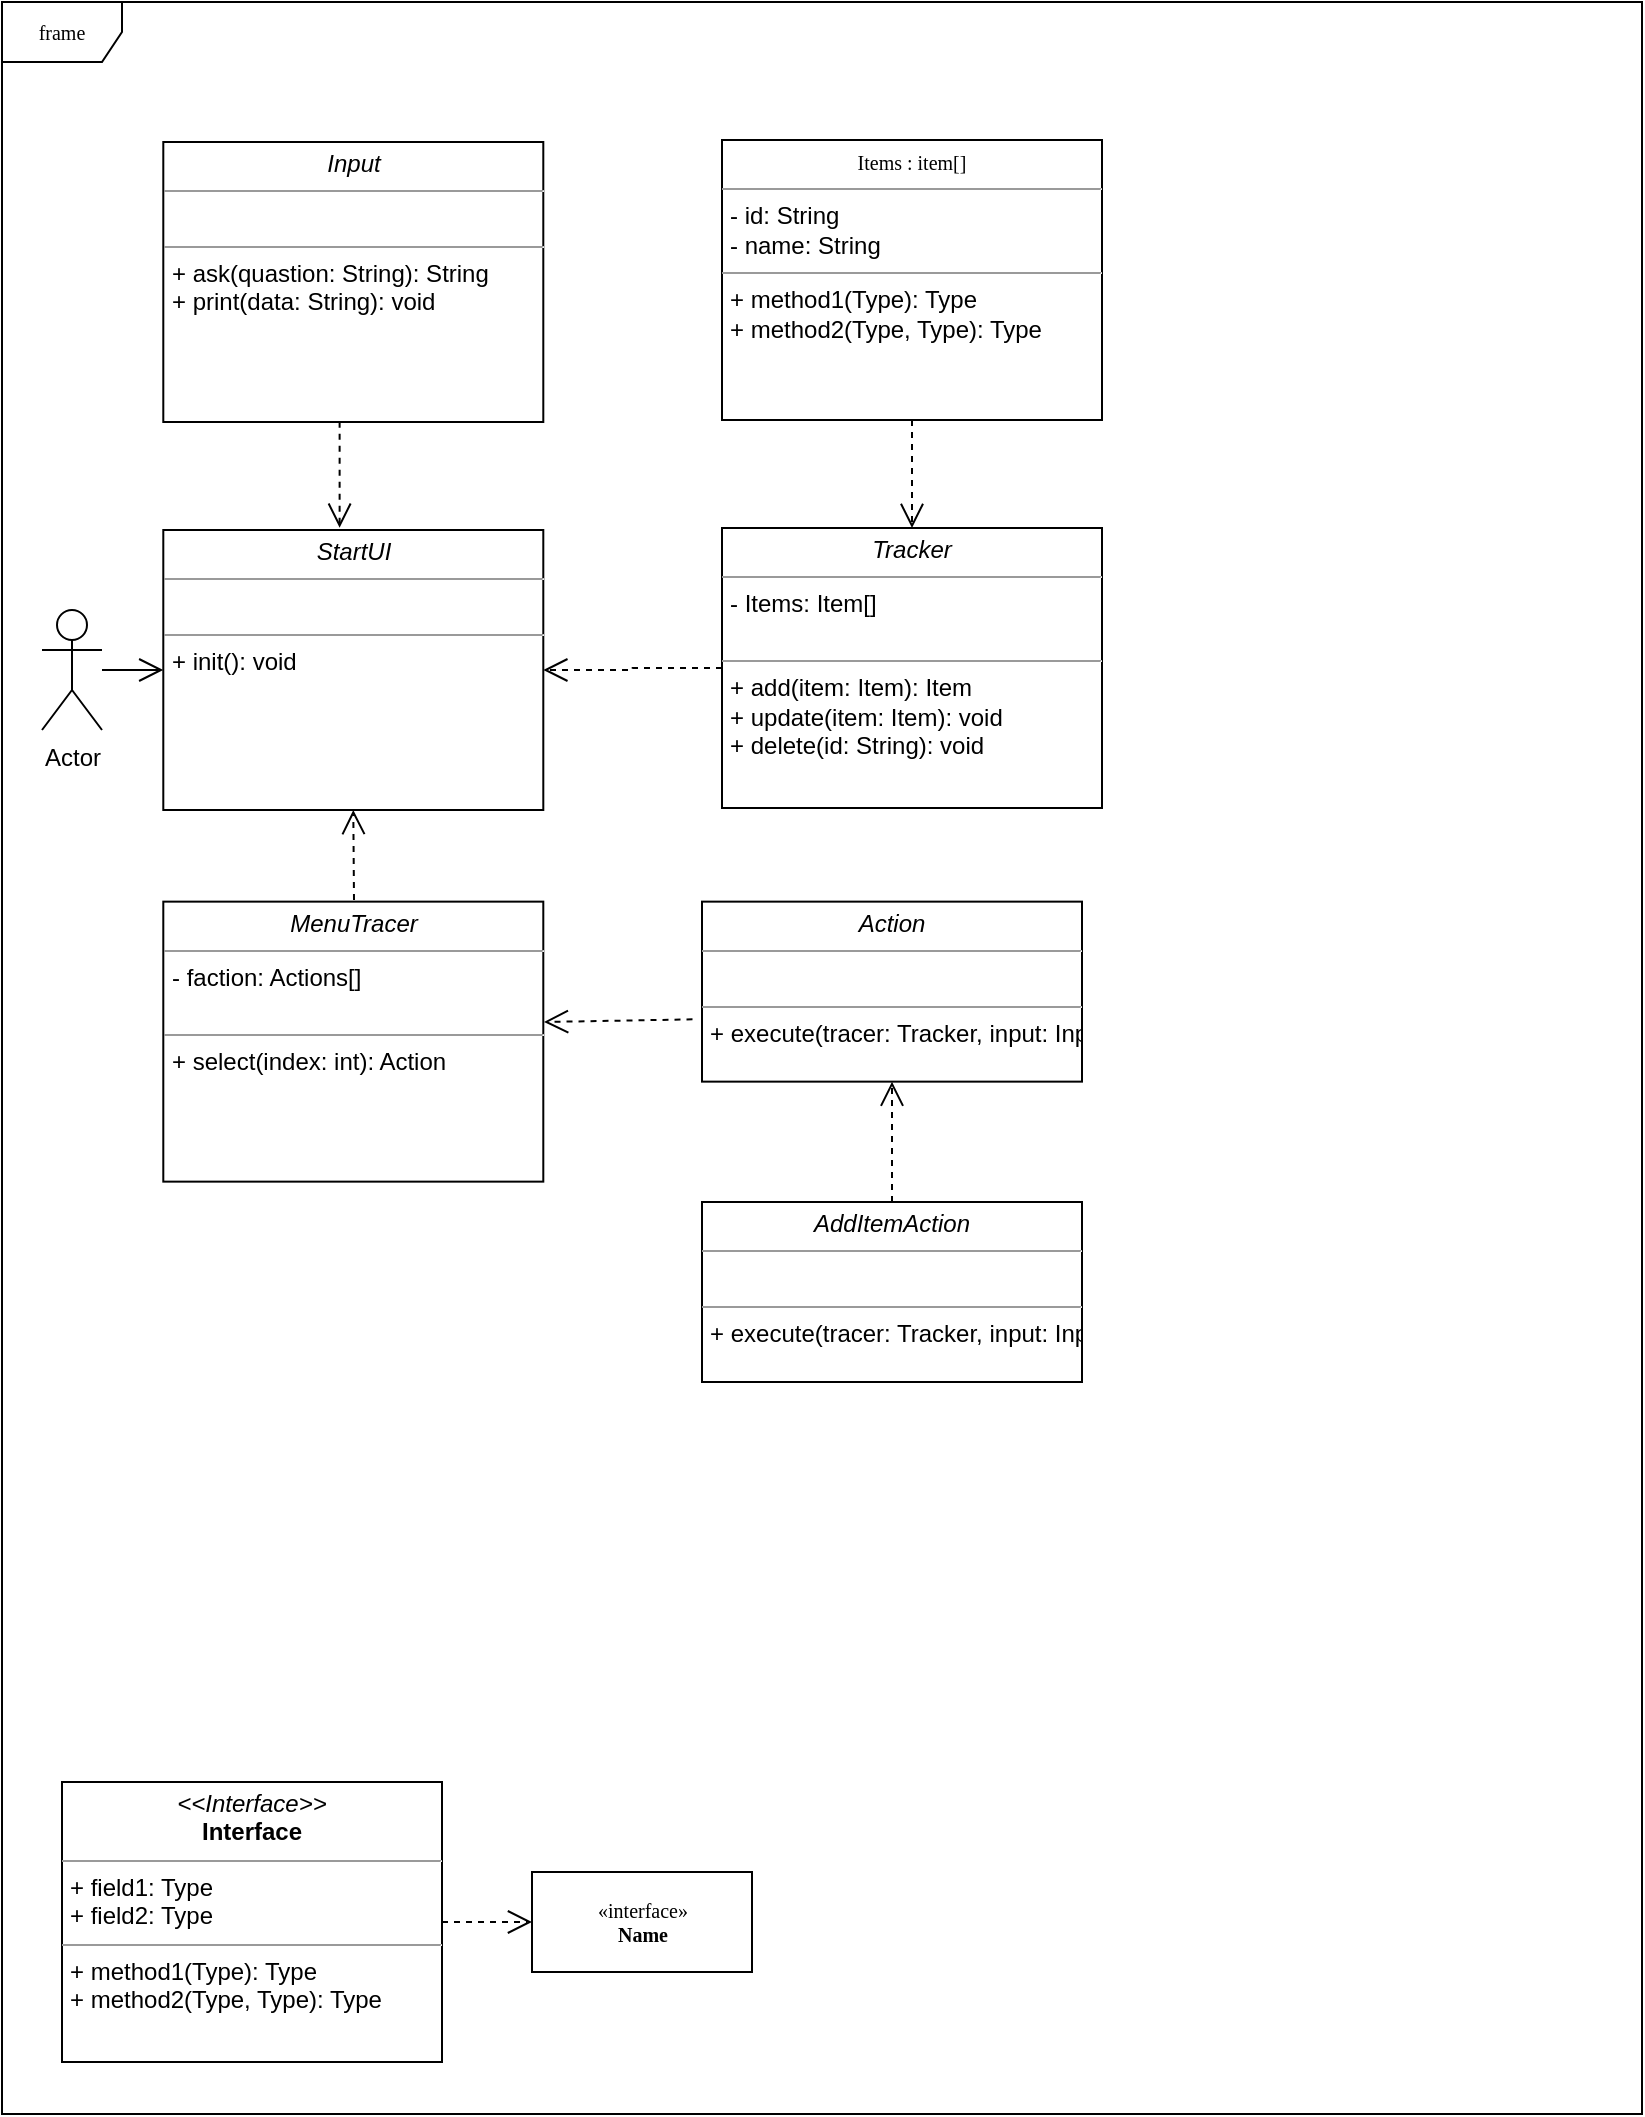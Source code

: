 <mxfile version="12.4.7" type="device"><diagram name="Page-1" id="c4acf3e9-155e-7222-9cf6-157b1a14988f"><mxGraphModel dx="873" dy="879" grid="1" gridSize="10" guides="1" tooltips="1" connect="1" arrows="1" fold="1" page="1" pageScale="1" pageWidth="850" pageHeight="1100" background="#ffffff" math="0" shadow="0"><root><mxCell id="0"/><mxCell id="1" parent="0"/><mxCell id="17acba5748e5396b-1" value="frame" style="shape=umlFrame;whiteSpace=wrap;html=1;rounded=0;shadow=0;comic=0;labelBackgroundColor=none;strokeWidth=1;fontFamily=Verdana;fontSize=10;align=center;" parent="1" vertex="1"><mxGeometry x="50" y="30" width="820" height="1056" as="geometry"/></mxCell><mxCell id="5d2195bd80daf111-10" value="&lt;p style=&quot;margin: 0px ; margin-top: 4px ; text-align: center&quot;&gt;&lt;i&gt;StartUI&lt;/i&gt;&lt;/p&gt;&lt;hr size=&quot;1&quot;&gt;&lt;p style=&quot;margin: 0px ; margin-left: 4px&quot;&gt;&lt;br&gt;&lt;/p&gt;&lt;hr size=&quot;1&quot;&gt;&lt;p style=&quot;margin: 0px ; margin-left: 4px&quot;&gt;+ init(): void&lt;br&gt;&lt;br&gt;&lt;/p&gt;" style="verticalAlign=top;align=left;overflow=fill;fontSize=12;fontFamily=Helvetica;html=1;rounded=0;shadow=0;comic=0;labelBackgroundColor=none;strokeWidth=1" parent="1" vertex="1"><mxGeometry x="130.65" y="294" width="190" height="140" as="geometry"/></mxCell><mxCell id="5d2195bd80daf111-11" value="&lt;p style=&quot;margin: 0px ; margin-top: 4px ; text-align: center&quot;&gt;&lt;i&gt;Action&lt;/i&gt;&lt;/p&gt;&lt;hr size=&quot;1&quot;&gt;&lt;p style=&quot;margin: 0px ; margin-left: 4px&quot;&gt;&lt;br&gt;&lt;/p&gt;&lt;hr size=&quot;1&quot;&gt;&lt;p style=&quot;margin: 0px ; margin-left: 4px&quot;&gt;+ execute(tracer: Tracker, input: Input): void&lt;br&gt;&lt;br&gt;&lt;/p&gt;" style="verticalAlign=top;align=left;overflow=fill;fontSize=12;fontFamily=Helvetica;html=1;rounded=0;shadow=0;comic=0;labelBackgroundColor=none;strokeWidth=1" parent="1" vertex="1"><mxGeometry x="400" y="479.82" width="190" height="90" as="geometry"/></mxCell><mxCell id="5d2195bd80daf111-12" value="&lt;p style=&quot;margin: 0px ; margin-top: 4px ; text-align: center&quot;&gt;&lt;i&gt;MenuTracer&lt;/i&gt;&lt;/p&gt;&lt;hr size=&quot;1&quot;&gt;&lt;p style=&quot;margin: 0px ; margin-left: 4px&quot;&gt;- faction: Actions[]&lt;br&gt;&lt;br&gt;&lt;/p&gt;&lt;hr size=&quot;1&quot;&gt;&lt;p style=&quot;margin: 0px ; margin-left: 4px&quot;&gt;+ select(index: int): Action&lt;br&gt;&lt;br&gt;&lt;/p&gt;" style="verticalAlign=top;align=left;overflow=fill;fontSize=12;fontFamily=Helvetica;html=1;rounded=0;shadow=0;comic=0;labelBackgroundColor=none;strokeWidth=1" parent="1" vertex="1"><mxGeometry x="130.65" y="479.82" width="190" height="140" as="geometry"/></mxCell><mxCell id="5d2195bd80daf111-22" style="edgeStyle=orthogonalEdgeStyle;rounded=0;html=1;dashed=1;labelBackgroundColor=none;startFill=0;endArrow=open;endFill=0;endSize=10;fontFamily=Verdana;fontSize=10;entryX=0.5;entryY=0;entryDx=0;entryDy=0;" parent="1" source="5d2195bd80daf111-18" target="5d2195bd80daf111-19" edge="1"><mxGeometry relative="1" as="geometry"><Array as="points"><mxPoint x="505" y="253"/><mxPoint x="505" y="253"/></Array><mxPoint x="930.0" y="145.176" as="targetPoint"/></mxGeometry></mxCell><mxCell id="5d2195bd80daf111-18" value="&lt;p style=&quot;margin: 0px ; margin-top: 4px ; text-align: center&quot;&gt;&lt;span style=&quot;font-family: &amp;#34;verdana&amp;#34; ; font-size: 10px&quot;&gt;Items : item[]&lt;/span&gt;&lt;br&gt;&lt;/p&gt;&lt;hr size=&quot;1&quot;&gt;&lt;p style=&quot;margin: 0px ; margin-left: 4px&quot;&gt;&lt;span style=&quot;white-space: normal&quot;&gt;- id: String&lt;/span&gt;&lt;br&gt;- name: String&lt;/p&gt;&lt;hr size=&quot;1&quot;&gt;&lt;p style=&quot;margin: 0px ; margin-left: 4px&quot;&gt;+ method1(Type): Type&lt;br&gt;+ method2(Type, Type): Type&lt;/p&gt;" style="verticalAlign=top;align=left;overflow=fill;fontSize=12;fontFamily=Helvetica;html=1;rounded=0;shadow=0;comic=0;labelBackgroundColor=none;strokeWidth=1" parent="1" vertex="1"><mxGeometry x="410" y="99" width="190" height="140" as="geometry"/></mxCell><mxCell id="GC5JnPgpKPyKh4bfEhIA-2" style="edgeStyle=orthogonalEdgeStyle;rounded=0;orthogonalLoop=1;jettySize=auto;html=1;exitX=0;exitY=0.5;exitDx=0;exitDy=0;entryX=1;entryY=0.5;entryDx=0;entryDy=0;dashed=1;endArrow=open;endFill=0;endSize=10;" edge="1" parent="1" source="5d2195bd80daf111-19" target="5d2195bd80daf111-10"><mxGeometry relative="1" as="geometry"><mxPoint x="689.667" y="354.667" as="targetPoint"/></mxGeometry></mxCell><mxCell id="5d2195bd80daf111-19" value="&lt;p style=&quot;margin: 0px ; margin-top: 4px ; text-align: center&quot;&gt;&lt;i&gt;Tracker&lt;/i&gt;&lt;/p&gt;&lt;hr size=&quot;1&quot;&gt;&lt;p style=&quot;margin: 0px ; margin-left: 4px&quot;&gt;- Items: Item[]&lt;br&gt;&lt;br&gt;&lt;/p&gt;&lt;hr size=&quot;1&quot;&gt;&lt;p style=&quot;margin: 0px ; margin-left: 4px&quot;&gt;+ add(item: Item): Item&lt;br&gt;+ update(item: Item): void&lt;/p&gt;&lt;p style=&quot;margin: 0px ; margin-left: 4px&quot;&gt;+ delete(id: String): void&lt;/p&gt;" style="verticalAlign=top;align=left;overflow=fill;fontSize=12;fontFamily=Helvetica;html=1;rounded=0;shadow=0;comic=0;labelBackgroundColor=none;strokeWidth=1" parent="1" vertex="1"><mxGeometry x="410" y="293" width="190" height="140" as="geometry"/></mxCell><mxCell id="5d2195bd80daf111-20" value="&lt;p style=&quot;margin: 0px ; margin-top: 4px ; text-align: center&quot;&gt;&lt;i&gt;Input&lt;/i&gt;&lt;/p&gt;&lt;hr size=&quot;1&quot;&gt;&lt;p style=&quot;margin: 0px ; margin-left: 4px&quot;&gt;&lt;br&gt;&lt;/p&gt;&lt;hr size=&quot;1&quot;&gt;&lt;p style=&quot;margin: 0px ; margin-left: 4px&quot;&gt;+ ask(quastion: String): String&lt;br&gt;+ print(data: String): void&lt;/p&gt;" style="verticalAlign=top;align=left;overflow=fill;fontSize=12;fontFamily=Helvetica;html=1;rounded=0;shadow=0;comic=0;labelBackgroundColor=none;strokeWidth=1" parent="1" vertex="1"><mxGeometry x="130.65" y="100" width="190" height="140" as="geometry"/></mxCell><mxCell id="GC5JnPgpKPyKh4bfEhIA-1" value="" style="endArrow=open;html=1;exitX=0.464;exitY=0.999;exitDx=0;exitDy=0;exitPerimeter=0;entryX=0.464;entryY=-0.008;entryDx=0;entryDy=0;entryPerimeter=0;dashed=1;endSize=10;endFill=0;" edge="1" parent="1" source="5d2195bd80daf111-20" target="5d2195bd80daf111-10"><mxGeometry width="50" height="50" relative="1" as="geometry"><mxPoint x="-9.35" y="563" as="sourcePoint"/><mxPoint x="40.65" y="513" as="targetPoint"/></mxGeometry></mxCell><mxCell id="GC5JnPgpKPyKh4bfEhIA-3" value="" style="endArrow=open;html=1;dashed=1;endSize=10;endFill=0;entryX=0.5;entryY=1;entryDx=0;entryDy=0;" edge="1" parent="1"><mxGeometry width="50" height="50" relative="1" as="geometry"><mxPoint x="226" y="479" as="sourcePoint"/><mxPoint x="225.65" y="434" as="targetPoint"/></mxGeometry></mxCell><mxCell id="GC5JnPgpKPyKh4bfEhIA-4" value="" style="endArrow=open;html=1;dashed=1;endSize=10;endFill=0;exitX=-0.025;exitY=0.654;exitDx=0;exitDy=0;exitPerimeter=0;" edge="1" parent="1" source="5d2195bd80daf111-11"><mxGeometry width="50" height="50" relative="1" as="geometry"><mxPoint x="-430" y="1350" as="sourcePoint"/><mxPoint x="321" y="540" as="targetPoint"/></mxGeometry></mxCell><mxCell id="GC5JnPgpKPyKh4bfEhIA-7" style="edgeStyle=orthogonalEdgeStyle;rounded=0;html=1;dashed=1;labelBackgroundColor=none;startFill=0;endArrow=open;endFill=0;endSize=10;fontFamily=Verdana;fontSize=10;" edge="1" parent="1" source="GC5JnPgpKPyKh4bfEhIA-8" target="GC5JnPgpKPyKh4bfEhIA-9"><mxGeometry relative="1" as="geometry"><Array as="points"/></mxGeometry></mxCell><mxCell id="GC5JnPgpKPyKh4bfEhIA-8" value="&lt;p style=&quot;margin:0px;margin-top:4px;text-align:center;&quot;&gt;&lt;i&gt;&amp;lt;&amp;lt;Interface&amp;gt;&amp;gt;&lt;/i&gt;&lt;br/&gt;&lt;b&gt;Interface&lt;/b&gt;&lt;/p&gt;&lt;hr size=&quot;1&quot;/&gt;&lt;p style=&quot;margin:0px;margin-left:4px;&quot;&gt;+ field1: Type&lt;br/&gt;+ field2: Type&lt;/p&gt;&lt;hr size=&quot;1&quot;/&gt;&lt;p style=&quot;margin:0px;margin-left:4px;&quot;&gt;+ method1(Type): Type&lt;br/&gt;+ method2(Type, Type): Type&lt;/p&gt;" style="verticalAlign=top;align=left;overflow=fill;fontSize=12;fontFamily=Helvetica;html=1;rounded=0;shadow=0;comic=0;labelBackgroundColor=none;strokeWidth=1" vertex="1" parent="1"><mxGeometry x="80.0" y="920" width="190" height="140" as="geometry"/></mxCell><mxCell id="GC5JnPgpKPyKh4bfEhIA-9" value="&amp;laquo;interface&amp;raquo;&lt;br&gt;&lt;b&gt;Name&lt;/b&gt;" style="html=1;rounded=0;shadow=0;comic=0;labelBackgroundColor=none;strokeWidth=1;fontFamily=Verdana;fontSize=10;align=center;" vertex="1" parent="1"><mxGeometry x="315" y="965" width="110" height="50" as="geometry"/></mxCell><mxCell id="GC5JnPgpKPyKh4bfEhIA-13" value="&lt;p style=&quot;margin: 0px ; margin-top: 4px ; text-align: center&quot;&gt;&lt;i&gt;AddItemAction&lt;/i&gt;&lt;/p&gt;&lt;hr size=&quot;1&quot;&gt;&lt;p style=&quot;margin: 0px ; margin-left: 4px&quot;&gt;&lt;br&gt;&lt;/p&gt;&lt;hr size=&quot;1&quot;&gt;&lt;p style=&quot;margin: 0px ; margin-left: 4px&quot;&gt;+ execute(tracer: Tracker, input: Input): void&lt;br&gt;&lt;br&gt;&lt;/p&gt;" style="verticalAlign=top;align=left;overflow=fill;fontSize=12;fontFamily=Helvetica;html=1;rounded=0;shadow=0;comic=0;labelBackgroundColor=none;strokeWidth=1" vertex="1" parent="1"><mxGeometry x="400" y="630" width="190" height="90" as="geometry"/></mxCell><mxCell id="GC5JnPgpKPyKh4bfEhIA-17" value="" style="endArrow=open;html=1;dashed=1;endSize=10;endFill=0;exitX=0.5;exitY=0;exitDx=0;exitDy=0;entryX=0.5;entryY=1;entryDx=0;entryDy=0;" edge="1" parent="1" source="GC5JnPgpKPyKh4bfEhIA-13" target="5d2195bd80daf111-11"><mxGeometry width="50" height="50" relative="1" as="geometry"><mxPoint x="405.25" y="548.68" as="sourcePoint"/><mxPoint x="331" y="550.0" as="targetPoint"/></mxGeometry></mxCell><mxCell id="GC5JnPgpKPyKh4bfEhIA-19" value="" style="endArrow=open;html=1;entryX=0;entryY=0.5;entryDx=0;entryDy=0;endSize=10;endFill=0;rounded=1;" edge="1" parent="1" target="5d2195bd80daf111-10"><mxGeometry width="50" height="50" relative="1" as="geometry"><mxPoint x="100" y="364" as="sourcePoint"/><mxPoint x="80" y="1100" as="targetPoint"/></mxGeometry></mxCell><mxCell id="GC5JnPgpKPyKh4bfEhIA-20" value="Actor" style="shape=umlActor;verticalLabelPosition=bottom;labelBackgroundColor=#ffffff;verticalAlign=top;html=1;outlineConnect=0;" vertex="1" parent="1"><mxGeometry x="70" y="334" width="30" height="60" as="geometry"/></mxCell></root></mxGraphModel></diagram></mxfile>